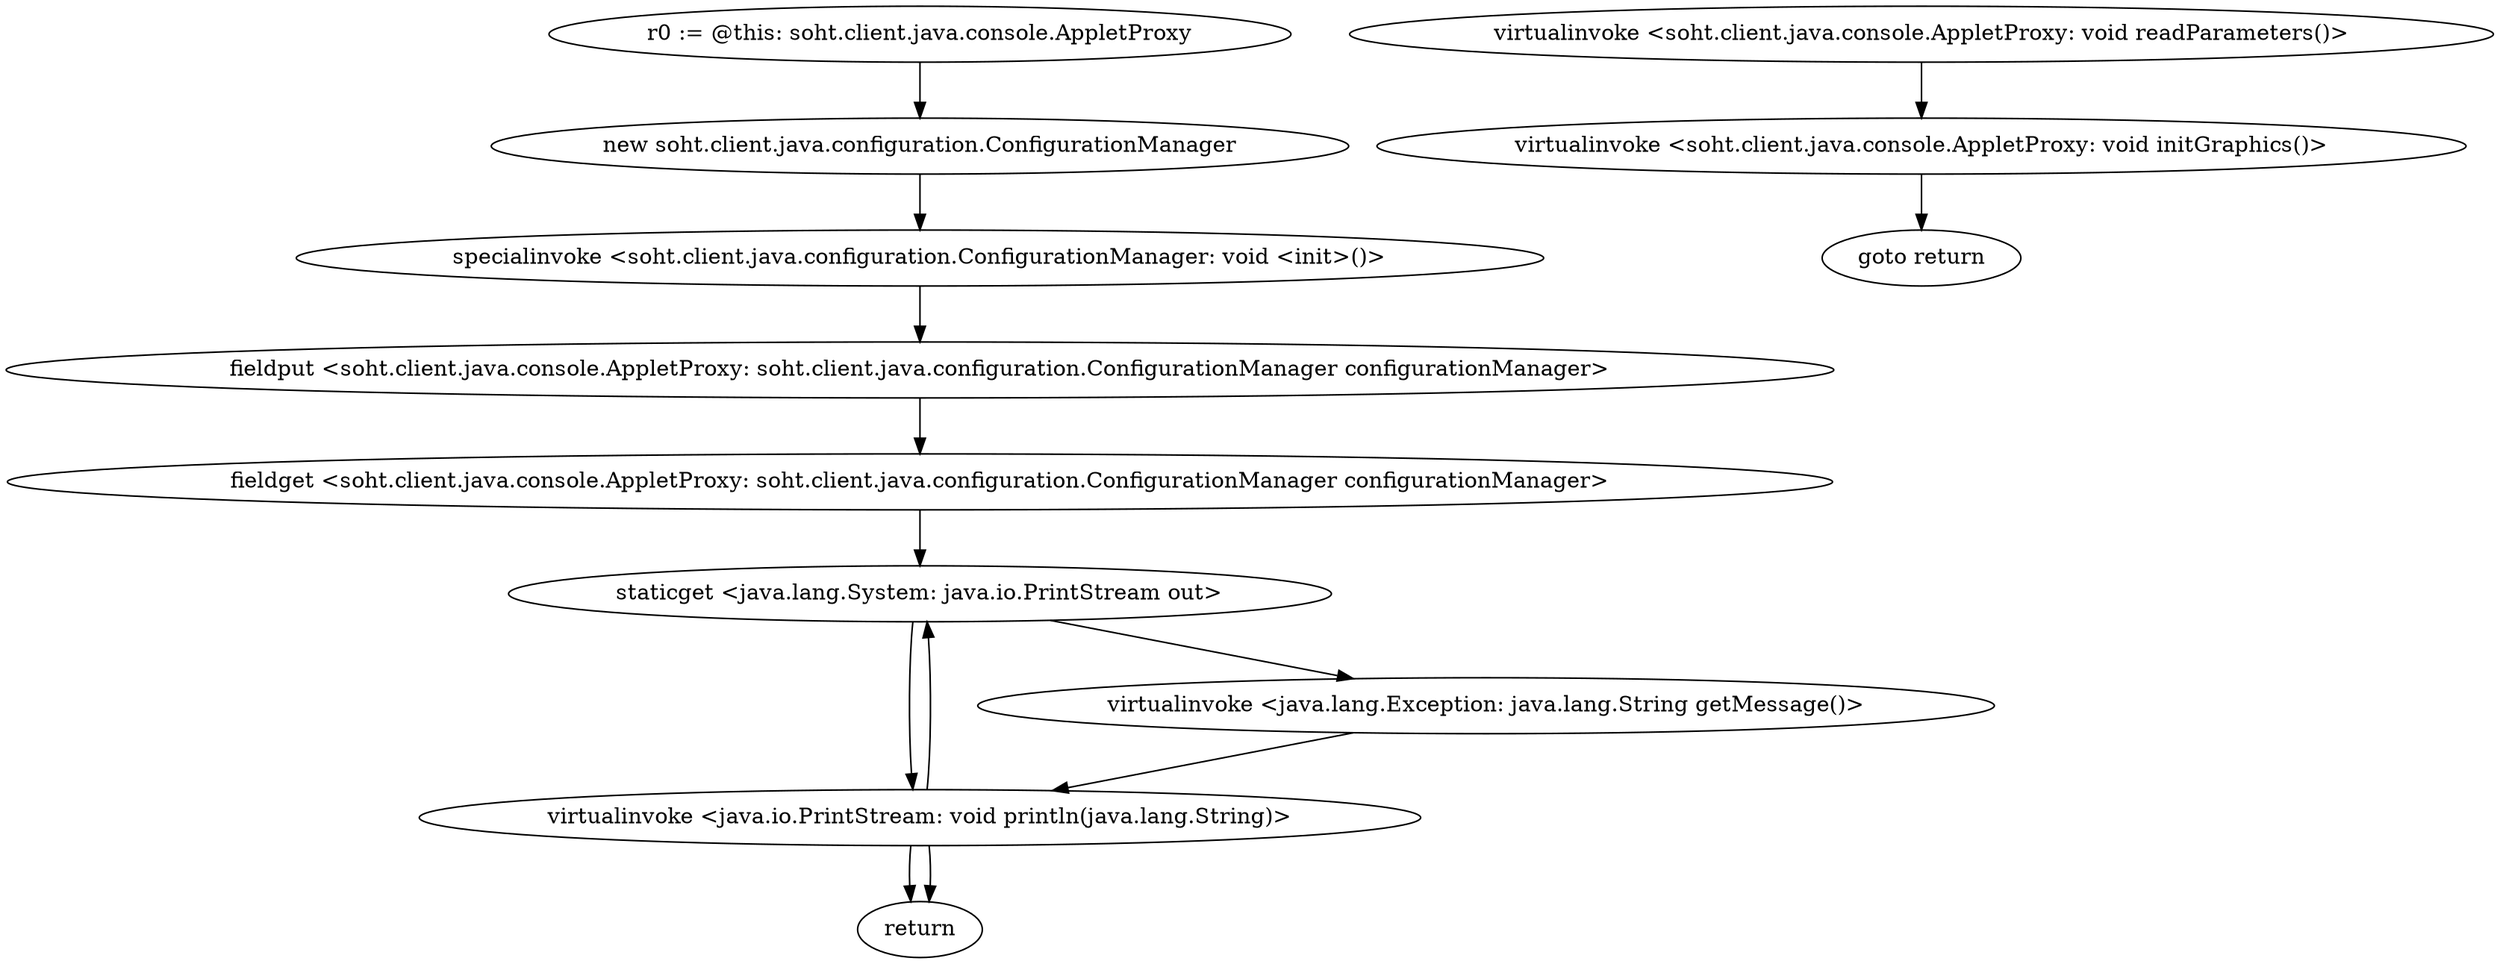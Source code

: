 digraph "" {
"r0 := @this: soht.client.java.console.AppletProxy"->"new soht.client.java.configuration.ConfigurationManager";
 "new soht.client.java.configuration.ConfigurationManager"->"specialinvoke <soht.client.java.configuration.ConfigurationManager: void <init>()>";
 "specialinvoke <soht.client.java.configuration.ConfigurationManager: void <init>()>"->"fieldput <soht.client.java.console.AppletProxy: soht.client.java.configuration.ConfigurationManager configurationManager>";
 "fieldput <soht.client.java.console.AppletProxy: soht.client.java.configuration.ConfigurationManager configurationManager>"->"fieldget <soht.client.java.console.AppletProxy: soht.client.java.configuration.ConfigurationManager configurationManager>";
 "fieldget <soht.client.java.console.AppletProxy: soht.client.java.configuration.ConfigurationManager configurationManager>"->"staticget <java.lang.System: java.io.PrintStream out>";
 "staticget <java.lang.System: java.io.PrintStream out>"->"virtualinvoke <java.io.PrintStream: void println(java.lang.String)>";
 "virtualinvoke <java.io.PrintStream: void println(java.lang.String)>"->"return";
 "virtualinvoke <java.io.PrintStream: void println(java.lang.String)>"->"staticget <java.lang.System: java.io.PrintStream out>";
 "staticget <java.lang.System: java.io.PrintStream out>"->"virtualinvoke <java.lang.Exception: java.lang.String getMessage()>";
 "virtualinvoke <java.lang.Exception: java.lang.String getMessage()>"->"virtualinvoke <java.io.PrintStream: void println(java.lang.String)>";
 "virtualinvoke <java.io.PrintStream: void println(java.lang.String)>"->"return";
"virtualinvoke <soht.client.java.console.AppletProxy: void readParameters()>";
 "virtualinvoke <soht.client.java.console.AppletProxy: void readParameters()>"->"virtualinvoke <soht.client.java.console.AppletProxy: void initGraphics()>";
 "virtualinvoke <soht.client.java.console.AppletProxy: void initGraphics()>"->"goto return";
}
